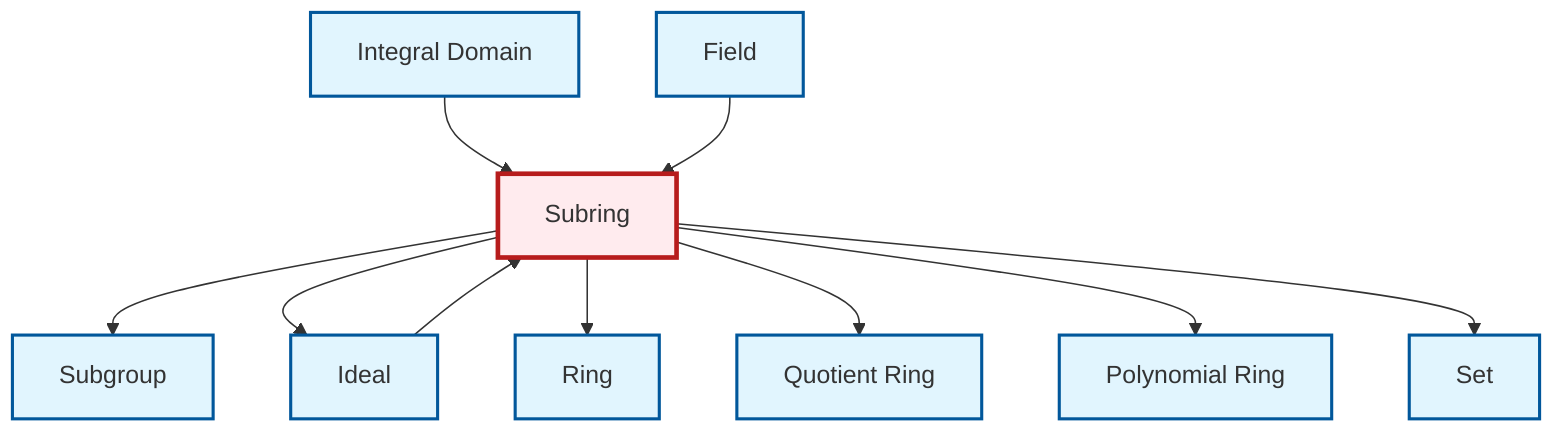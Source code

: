 graph TD
    classDef definition fill:#e1f5fe,stroke:#01579b,stroke-width:2px
    classDef theorem fill:#f3e5f5,stroke:#4a148c,stroke-width:2px
    classDef axiom fill:#fff3e0,stroke:#e65100,stroke-width:2px
    classDef example fill:#e8f5e9,stroke:#1b5e20,stroke-width:2px
    classDef current fill:#ffebee,stroke:#b71c1c,stroke-width:3px
    def-subring["Subring"]:::definition
    def-ideal["Ideal"]:::definition
    def-polynomial-ring["Polynomial Ring"]:::definition
    def-integral-domain["Integral Domain"]:::definition
    def-field["Field"]:::definition
    def-ring["Ring"]:::definition
    def-set["Set"]:::definition
    def-subgroup["Subgroup"]:::definition
    def-quotient-ring["Quotient Ring"]:::definition
    def-subring --> def-subgroup
    def-ideal --> def-subring
    def-subring --> def-ideal
    def-integral-domain --> def-subring
    def-subring --> def-ring
    def-subring --> def-quotient-ring
    def-subring --> def-polynomial-ring
    def-subring --> def-set
    def-field --> def-subring
    class def-subring current